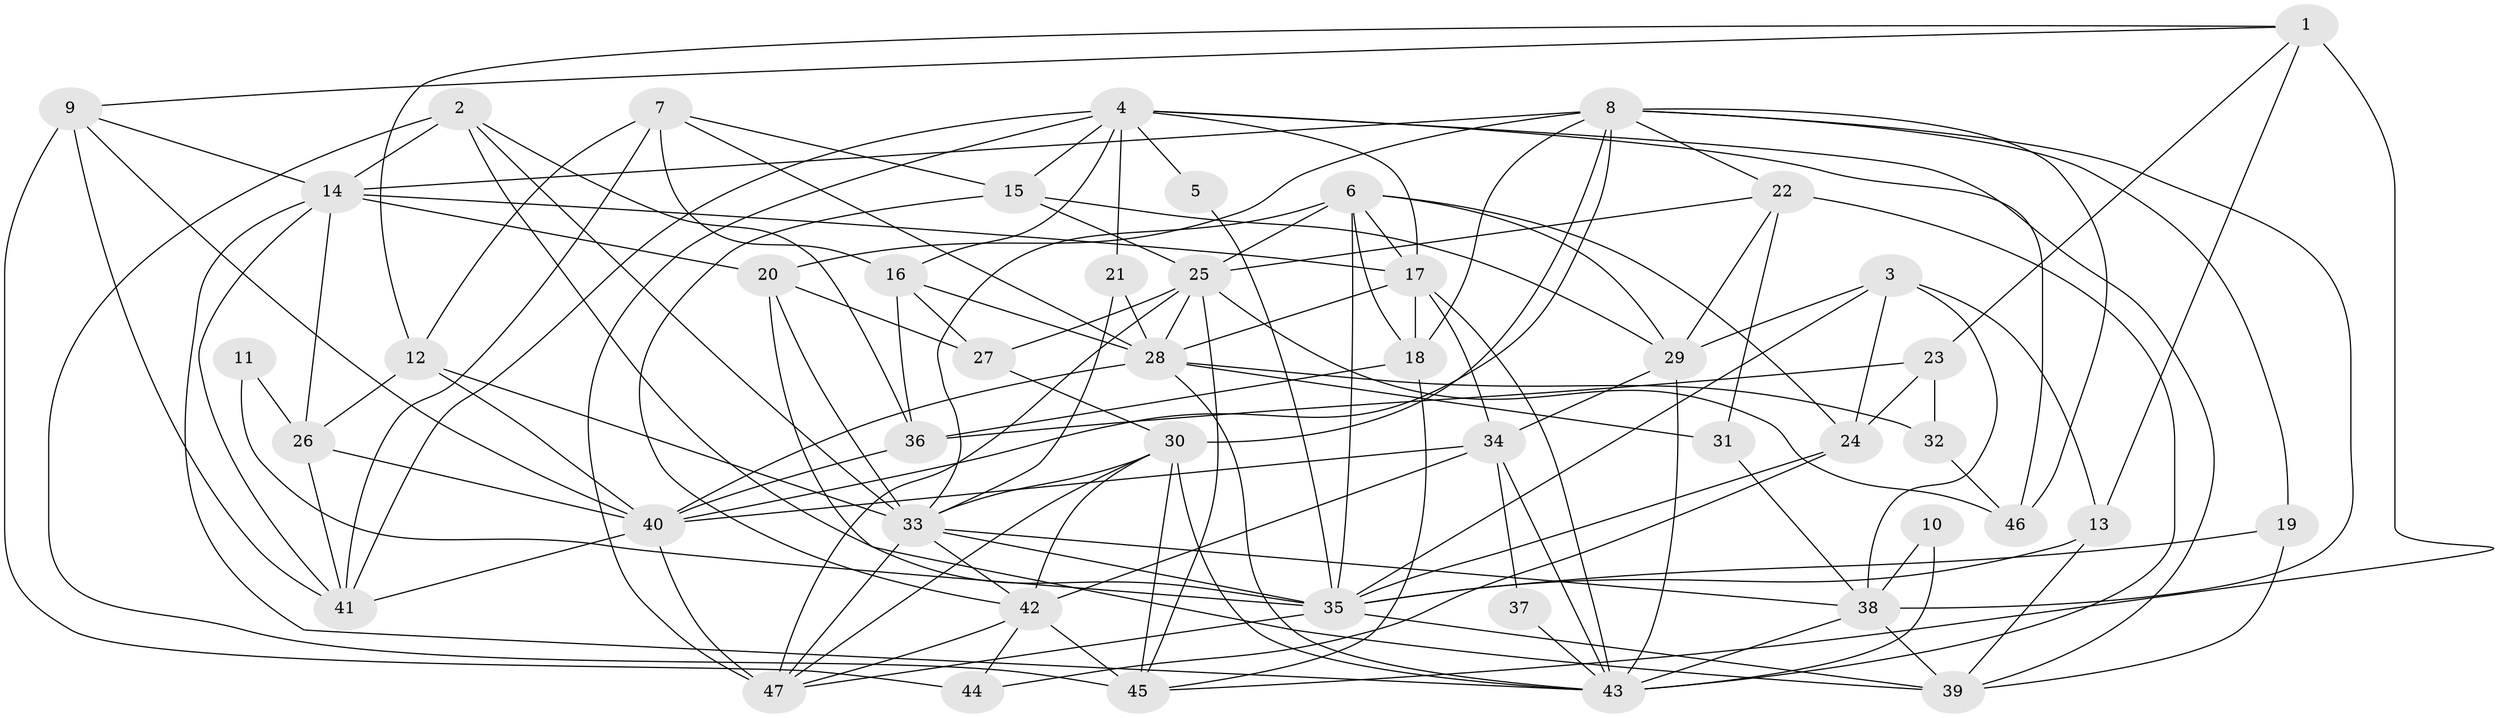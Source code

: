 // original degree distribution, {2: 0.13978494623655913, 5: 0.1935483870967742, 3: 0.22580645161290322, 6: 0.06451612903225806, 4: 0.3225806451612903, 8: 0.021505376344086023, 7: 0.03225806451612903}
// Generated by graph-tools (version 1.1) at 2025/50/03/09/25 03:50:13]
// undirected, 47 vertices, 132 edges
graph export_dot {
graph [start="1"]
  node [color=gray90,style=filled];
  1;
  2;
  3;
  4;
  5;
  6;
  7;
  8;
  9;
  10;
  11;
  12;
  13;
  14;
  15;
  16;
  17;
  18;
  19;
  20;
  21;
  22;
  23;
  24;
  25;
  26;
  27;
  28;
  29;
  30;
  31;
  32;
  33;
  34;
  35;
  36;
  37;
  38;
  39;
  40;
  41;
  42;
  43;
  44;
  45;
  46;
  47;
  1 -- 9 [weight=1.0];
  1 -- 12 [weight=1.0];
  1 -- 13 [weight=1.0];
  1 -- 23 [weight=1.0];
  1 -- 45 [weight=1.0];
  2 -- 14 [weight=1.0];
  2 -- 33 [weight=1.0];
  2 -- 35 [weight=1.0];
  2 -- 36 [weight=1.0];
  2 -- 45 [weight=1.0];
  3 -- 13 [weight=1.0];
  3 -- 24 [weight=1.0];
  3 -- 29 [weight=1.0];
  3 -- 35 [weight=1.0];
  3 -- 38 [weight=1.0];
  4 -- 5 [weight=1.0];
  4 -- 15 [weight=1.0];
  4 -- 16 [weight=1.0];
  4 -- 17 [weight=2.0];
  4 -- 21 [weight=1.0];
  4 -- 39 [weight=1.0];
  4 -- 41 [weight=1.0];
  4 -- 46 [weight=1.0];
  4 -- 47 [weight=2.0];
  5 -- 35 [weight=1.0];
  6 -- 17 [weight=1.0];
  6 -- 18 [weight=1.0];
  6 -- 24 [weight=1.0];
  6 -- 25 [weight=1.0];
  6 -- 29 [weight=1.0];
  6 -- 33 [weight=1.0];
  6 -- 35 [weight=1.0];
  7 -- 12 [weight=1.0];
  7 -- 15 [weight=1.0];
  7 -- 16 [weight=1.0];
  7 -- 28 [weight=1.0];
  7 -- 41 [weight=1.0];
  8 -- 14 [weight=1.0];
  8 -- 18 [weight=1.0];
  8 -- 19 [weight=1.0];
  8 -- 20 [weight=1.0];
  8 -- 22 [weight=1.0];
  8 -- 30 [weight=1.0];
  8 -- 38 [weight=1.0];
  8 -- 40 [weight=1.0];
  8 -- 46 [weight=1.0];
  9 -- 14 [weight=1.0];
  9 -- 40 [weight=1.0];
  9 -- 41 [weight=1.0];
  9 -- 44 [weight=2.0];
  10 -- 38 [weight=1.0];
  10 -- 43 [weight=1.0];
  11 -- 26 [weight=1.0];
  11 -- 35 [weight=1.0];
  12 -- 26 [weight=1.0];
  12 -- 33 [weight=1.0];
  12 -- 40 [weight=1.0];
  13 -- 35 [weight=1.0];
  13 -- 39 [weight=1.0];
  14 -- 17 [weight=1.0];
  14 -- 20 [weight=1.0];
  14 -- 26 [weight=1.0];
  14 -- 41 [weight=1.0];
  14 -- 43 [weight=1.0];
  15 -- 25 [weight=1.0];
  15 -- 29 [weight=1.0];
  15 -- 42 [weight=1.0];
  16 -- 27 [weight=1.0];
  16 -- 28 [weight=1.0];
  16 -- 36 [weight=1.0];
  17 -- 18 [weight=1.0];
  17 -- 28 [weight=1.0];
  17 -- 34 [weight=1.0];
  17 -- 43 [weight=1.0];
  18 -- 36 [weight=1.0];
  18 -- 45 [weight=1.0];
  19 -- 35 [weight=1.0];
  19 -- 39 [weight=1.0];
  20 -- 27 [weight=1.0];
  20 -- 33 [weight=1.0];
  20 -- 39 [weight=1.0];
  21 -- 28 [weight=1.0];
  21 -- 33 [weight=1.0];
  22 -- 25 [weight=1.0];
  22 -- 29 [weight=1.0];
  22 -- 31 [weight=1.0];
  22 -- 43 [weight=1.0];
  23 -- 24 [weight=1.0];
  23 -- 32 [weight=1.0];
  23 -- 36 [weight=1.0];
  24 -- 35 [weight=1.0];
  24 -- 44 [weight=1.0];
  25 -- 27 [weight=1.0];
  25 -- 28 [weight=1.0];
  25 -- 45 [weight=1.0];
  25 -- 46 [weight=1.0];
  25 -- 47 [weight=1.0];
  26 -- 40 [weight=1.0];
  26 -- 41 [weight=1.0];
  27 -- 30 [weight=1.0];
  28 -- 31 [weight=1.0];
  28 -- 32 [weight=2.0];
  28 -- 40 [weight=1.0];
  28 -- 43 [weight=1.0];
  29 -- 34 [weight=1.0];
  29 -- 43 [weight=1.0];
  30 -- 33 [weight=1.0];
  30 -- 42 [weight=1.0];
  30 -- 43 [weight=1.0];
  30 -- 45 [weight=1.0];
  30 -- 47 [weight=1.0];
  31 -- 38 [weight=1.0];
  32 -- 46 [weight=1.0];
  33 -- 35 [weight=1.0];
  33 -- 38 [weight=1.0];
  33 -- 42 [weight=1.0];
  33 -- 47 [weight=1.0];
  34 -- 37 [weight=1.0];
  34 -- 40 [weight=1.0];
  34 -- 42 [weight=1.0];
  34 -- 43 [weight=1.0];
  35 -- 39 [weight=1.0];
  35 -- 47 [weight=1.0];
  36 -- 40 [weight=2.0];
  37 -- 43 [weight=1.0];
  38 -- 39 [weight=1.0];
  38 -- 43 [weight=1.0];
  40 -- 41 [weight=1.0];
  40 -- 47 [weight=1.0];
  42 -- 44 [weight=1.0];
  42 -- 45 [weight=1.0];
  42 -- 47 [weight=1.0];
}
